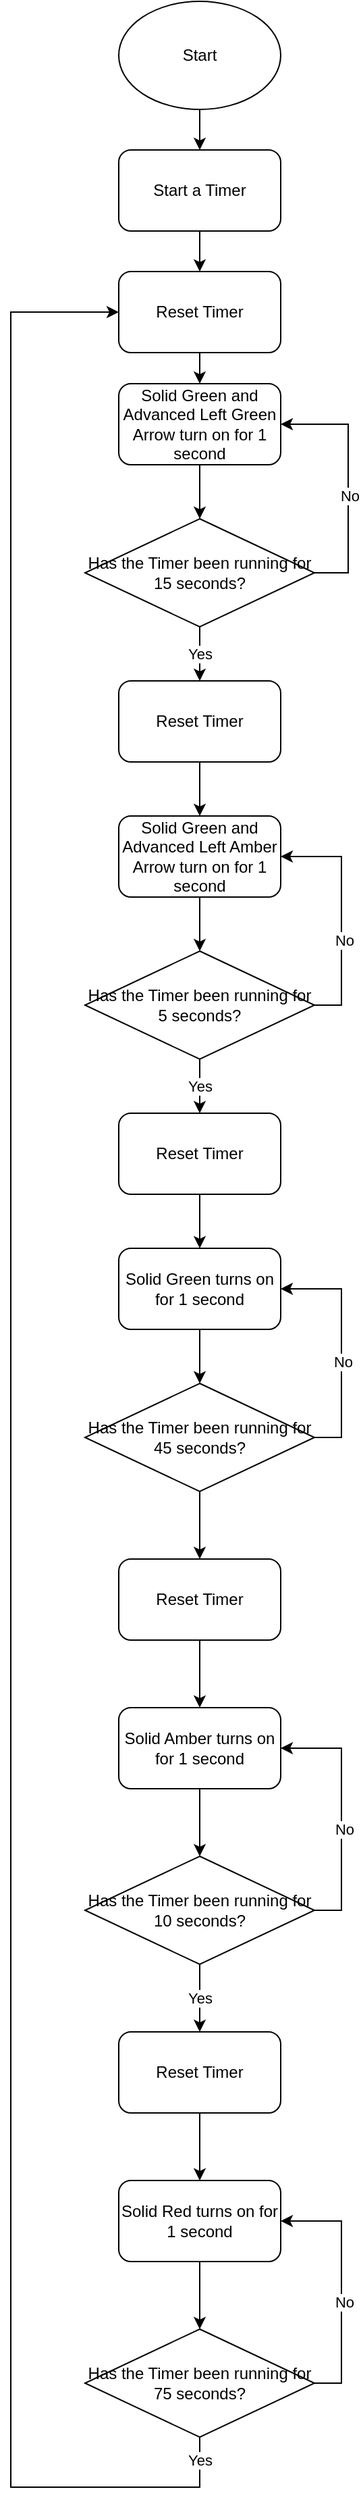 <mxfile version="21.3.4" type="device">
  <diagram id="C5RBs43oDa-KdzZeNtuy" name="Page-1">
    <mxGraphModel dx="445" dy="1005" grid="1" gridSize="10" guides="1" tooltips="1" connect="1" arrows="1" fold="1" page="1" pageScale="1" pageWidth="827" pageHeight="2000" math="0" shadow="0">
      <root>
        <mxCell id="WIyWlLk6GJQsqaUBKTNV-0" />
        <mxCell id="WIyWlLk6GJQsqaUBKTNV-1" parent="WIyWlLk6GJQsqaUBKTNV-0" />
        <mxCell id="bD6W7oSRf1samodwNwaf-6" style="edgeStyle=orthogonalEdgeStyle;rounded=0;orthogonalLoop=1;jettySize=auto;html=1;exitX=0.5;exitY=1;exitDx=0;exitDy=0;entryX=0.5;entryY=0;entryDx=0;entryDy=0;" edge="1" parent="WIyWlLk6GJQsqaUBKTNV-1" source="bD6W7oSRf1samodwNwaf-0" target="bD6W7oSRf1samodwNwaf-5">
          <mxGeometry relative="1" as="geometry" />
        </mxCell>
        <mxCell id="bD6W7oSRf1samodwNwaf-0" value="Start" style="ellipse;whiteSpace=wrap;html=1;" vertex="1" parent="WIyWlLk6GJQsqaUBKTNV-1">
          <mxGeometry x="220" width="120" height="80" as="geometry" />
        </mxCell>
        <mxCell id="bD6W7oSRf1samodwNwaf-9" style="edgeStyle=orthogonalEdgeStyle;rounded=0;orthogonalLoop=1;jettySize=auto;html=1;exitX=0.5;exitY=1;exitDx=0;exitDy=0;entryX=0.5;entryY=0;entryDx=0;entryDy=0;" edge="1" parent="WIyWlLk6GJQsqaUBKTNV-1" source="bD6W7oSRf1samodwNwaf-1" target="bD6W7oSRf1samodwNwaf-8">
          <mxGeometry relative="1" as="geometry" />
        </mxCell>
        <mxCell id="bD6W7oSRf1samodwNwaf-1" value="Solid Green and Advanced Left Green Arrow turn on for 1 second" style="rounded=1;whiteSpace=wrap;html=1;" vertex="1" parent="WIyWlLk6GJQsqaUBKTNV-1">
          <mxGeometry x="220" y="283" width="120" height="60" as="geometry" />
        </mxCell>
        <mxCell id="bD6W7oSRf1samodwNwaf-49" style="edgeStyle=orthogonalEdgeStyle;rounded=0;orthogonalLoop=1;jettySize=auto;html=1;exitX=0.5;exitY=1;exitDx=0;exitDy=0;entryX=0.5;entryY=0;entryDx=0;entryDy=0;" edge="1" parent="WIyWlLk6GJQsqaUBKTNV-1" source="bD6W7oSRf1samodwNwaf-5" target="bD6W7oSRf1samodwNwaf-48">
          <mxGeometry relative="1" as="geometry" />
        </mxCell>
        <mxCell id="bD6W7oSRf1samodwNwaf-5" value="Start a Timer" style="rounded=1;whiteSpace=wrap;html=1;" vertex="1" parent="WIyWlLk6GJQsqaUBKTNV-1">
          <mxGeometry x="220" y="110" width="120" height="60" as="geometry" />
        </mxCell>
        <mxCell id="bD6W7oSRf1samodwNwaf-10" style="edgeStyle=orthogonalEdgeStyle;rounded=0;orthogonalLoop=1;jettySize=auto;html=1;exitX=1;exitY=0.5;exitDx=0;exitDy=0;entryX=1;entryY=0.5;entryDx=0;entryDy=0;" edge="1" parent="WIyWlLk6GJQsqaUBKTNV-1" source="bD6W7oSRf1samodwNwaf-8" target="bD6W7oSRf1samodwNwaf-1">
          <mxGeometry relative="1" as="geometry">
            <Array as="points">
              <mxPoint x="390" y="423" />
              <mxPoint x="390" y="313" />
            </Array>
          </mxGeometry>
        </mxCell>
        <mxCell id="bD6W7oSRf1samodwNwaf-11" value="No" style="edgeLabel;html=1;align=center;verticalAlign=middle;resizable=0;points=[];" vertex="1" connectable="0" parent="bD6W7oSRf1samodwNwaf-10">
          <mxGeometry x="-0.114" y="-1" relative="1" as="geometry">
            <mxPoint as="offset" />
          </mxGeometry>
        </mxCell>
        <mxCell id="bD6W7oSRf1samodwNwaf-13" value="Yes" style="edgeStyle=orthogonalEdgeStyle;rounded=0;orthogonalLoop=1;jettySize=auto;html=1;exitX=0.5;exitY=1;exitDx=0;exitDy=0;entryX=0.5;entryY=0;entryDx=0;entryDy=0;" edge="1" parent="WIyWlLk6GJQsqaUBKTNV-1" source="bD6W7oSRf1samodwNwaf-8" target="bD6W7oSRf1samodwNwaf-12">
          <mxGeometry relative="1" as="geometry" />
        </mxCell>
        <mxCell id="bD6W7oSRf1samodwNwaf-8" value="Has the Timer been running for 15 seconds?" style="rhombus;whiteSpace=wrap;html=1;" vertex="1" parent="WIyWlLk6GJQsqaUBKTNV-1">
          <mxGeometry x="195" y="383" width="170" height="80" as="geometry" />
        </mxCell>
        <mxCell id="bD6W7oSRf1samodwNwaf-15" style="edgeStyle=orthogonalEdgeStyle;rounded=0;orthogonalLoop=1;jettySize=auto;html=1;exitX=0.5;exitY=1;exitDx=0;exitDy=0;entryX=0.5;entryY=0;entryDx=0;entryDy=0;" edge="1" parent="WIyWlLk6GJQsqaUBKTNV-1" source="bD6W7oSRf1samodwNwaf-12" target="bD6W7oSRf1samodwNwaf-14">
          <mxGeometry relative="1" as="geometry" />
        </mxCell>
        <mxCell id="bD6W7oSRf1samodwNwaf-12" value="Reset Timer" style="rounded=1;whiteSpace=wrap;html=1;" vertex="1" parent="WIyWlLk6GJQsqaUBKTNV-1">
          <mxGeometry x="220" y="503" width="120" height="60" as="geometry" />
        </mxCell>
        <mxCell id="bD6W7oSRf1samodwNwaf-19" style="edgeStyle=orthogonalEdgeStyle;rounded=0;orthogonalLoop=1;jettySize=auto;html=1;exitX=0.5;exitY=1;exitDx=0;exitDy=0;entryX=0.5;entryY=0;entryDx=0;entryDy=0;" edge="1" parent="WIyWlLk6GJQsqaUBKTNV-1" source="bD6W7oSRf1samodwNwaf-14" target="bD6W7oSRf1samodwNwaf-16">
          <mxGeometry relative="1" as="geometry" />
        </mxCell>
        <mxCell id="bD6W7oSRf1samodwNwaf-14" value="Solid Green and Advanced Left Amber Arrow turn on for 1 second" style="rounded=1;whiteSpace=wrap;html=1;" vertex="1" parent="WIyWlLk6GJQsqaUBKTNV-1">
          <mxGeometry x="220" y="603" width="120" height="60" as="geometry" />
        </mxCell>
        <mxCell id="bD6W7oSRf1samodwNwaf-17" style="edgeStyle=orthogonalEdgeStyle;rounded=0;orthogonalLoop=1;jettySize=auto;html=1;exitX=1;exitY=0.5;exitDx=0;exitDy=0;entryX=1;entryY=0.5;entryDx=0;entryDy=0;" edge="1" parent="WIyWlLk6GJQsqaUBKTNV-1" source="bD6W7oSRf1samodwNwaf-16" target="bD6W7oSRf1samodwNwaf-14">
          <mxGeometry relative="1" as="geometry" />
        </mxCell>
        <mxCell id="bD6W7oSRf1samodwNwaf-18" value="No" style="edgeLabel;html=1;align=center;verticalAlign=middle;resizable=0;points=[];" vertex="1" connectable="0" parent="bD6W7oSRf1samodwNwaf-17">
          <mxGeometry x="-0.223" y="-2" relative="1" as="geometry">
            <mxPoint as="offset" />
          </mxGeometry>
        </mxCell>
        <mxCell id="bD6W7oSRf1samodwNwaf-21" value="Yes" style="edgeStyle=orthogonalEdgeStyle;rounded=0;orthogonalLoop=1;jettySize=auto;html=1;exitX=0.5;exitY=1;exitDx=0;exitDy=0;entryX=0.5;entryY=0;entryDx=0;entryDy=0;" edge="1" parent="WIyWlLk6GJQsqaUBKTNV-1" source="bD6W7oSRf1samodwNwaf-16" target="bD6W7oSRf1samodwNwaf-22">
          <mxGeometry relative="1" as="geometry">
            <mxPoint x="280" y="823" as="targetPoint" />
          </mxGeometry>
        </mxCell>
        <mxCell id="bD6W7oSRf1samodwNwaf-16" value="Has the Timer been running for 5 seconds?" style="rhombus;whiteSpace=wrap;html=1;" vertex="1" parent="WIyWlLk6GJQsqaUBKTNV-1">
          <mxGeometry x="195" y="703" width="170" height="80" as="geometry" />
        </mxCell>
        <mxCell id="bD6W7oSRf1samodwNwaf-24" style="edgeStyle=orthogonalEdgeStyle;rounded=0;orthogonalLoop=1;jettySize=auto;html=1;exitX=0.5;exitY=1;exitDx=0;exitDy=0;entryX=0.5;entryY=0;entryDx=0;entryDy=0;" edge="1" parent="WIyWlLk6GJQsqaUBKTNV-1" source="bD6W7oSRf1samodwNwaf-22" target="bD6W7oSRf1samodwNwaf-23">
          <mxGeometry relative="1" as="geometry" />
        </mxCell>
        <mxCell id="bD6W7oSRf1samodwNwaf-22" value="Reset Timer" style="rounded=1;whiteSpace=wrap;html=1;" vertex="1" parent="WIyWlLk6GJQsqaUBKTNV-1">
          <mxGeometry x="220" y="823" width="120" height="60" as="geometry" />
        </mxCell>
        <mxCell id="bD6W7oSRf1samodwNwaf-26" style="edgeStyle=orthogonalEdgeStyle;rounded=0;orthogonalLoop=1;jettySize=auto;html=1;exitX=0.5;exitY=1;exitDx=0;exitDy=0;entryX=0.5;entryY=0;entryDx=0;entryDy=0;" edge="1" parent="WIyWlLk6GJQsqaUBKTNV-1" source="bD6W7oSRf1samodwNwaf-23" target="bD6W7oSRf1samodwNwaf-25">
          <mxGeometry relative="1" as="geometry" />
        </mxCell>
        <mxCell id="bD6W7oSRf1samodwNwaf-23" value="Solid Green turns on for 1 second" style="rounded=1;whiteSpace=wrap;html=1;" vertex="1" parent="WIyWlLk6GJQsqaUBKTNV-1">
          <mxGeometry x="220" y="923" width="120" height="60" as="geometry" />
        </mxCell>
        <mxCell id="bD6W7oSRf1samodwNwaf-27" style="edgeStyle=orthogonalEdgeStyle;rounded=0;orthogonalLoop=1;jettySize=auto;html=1;exitX=1;exitY=0.5;exitDx=0;exitDy=0;entryX=1;entryY=0.5;entryDx=0;entryDy=0;" edge="1" parent="WIyWlLk6GJQsqaUBKTNV-1" source="bD6W7oSRf1samodwNwaf-25" target="bD6W7oSRf1samodwNwaf-23">
          <mxGeometry relative="1" as="geometry" />
        </mxCell>
        <mxCell id="bD6W7oSRf1samodwNwaf-28" value="No" style="edgeLabel;html=1;align=center;verticalAlign=middle;resizable=0;points=[];" vertex="1" connectable="0" parent="bD6W7oSRf1samodwNwaf-27">
          <mxGeometry x="-0.131" y="-1" relative="1" as="geometry">
            <mxPoint as="offset" />
          </mxGeometry>
        </mxCell>
        <mxCell id="bD6W7oSRf1samodwNwaf-31" style="edgeStyle=orthogonalEdgeStyle;rounded=0;orthogonalLoop=1;jettySize=auto;html=1;exitX=0.5;exitY=1;exitDx=0;exitDy=0;entryX=0.5;entryY=0;entryDx=0;entryDy=0;" edge="1" parent="WIyWlLk6GJQsqaUBKTNV-1" source="bD6W7oSRf1samodwNwaf-25" target="bD6W7oSRf1samodwNwaf-30">
          <mxGeometry relative="1" as="geometry" />
        </mxCell>
        <mxCell id="bD6W7oSRf1samodwNwaf-25" value="Has the Timer been running for 45 seconds?" style="rhombus;whiteSpace=wrap;html=1;" vertex="1" parent="WIyWlLk6GJQsqaUBKTNV-1">
          <mxGeometry x="195" y="1023" width="170" height="80" as="geometry" />
        </mxCell>
        <mxCell id="bD6W7oSRf1samodwNwaf-35" style="edgeStyle=orthogonalEdgeStyle;rounded=0;orthogonalLoop=1;jettySize=auto;html=1;exitX=0.5;exitY=1;exitDx=0;exitDy=0;entryX=0.5;entryY=0;entryDx=0;entryDy=0;" edge="1" parent="WIyWlLk6GJQsqaUBKTNV-1" source="bD6W7oSRf1samodwNwaf-29" target="bD6W7oSRf1samodwNwaf-33">
          <mxGeometry relative="1" as="geometry" />
        </mxCell>
        <mxCell id="bD6W7oSRf1samodwNwaf-29" value="Solid Amber turns on for 1 second" style="rounded=1;whiteSpace=wrap;html=1;" vertex="1" parent="WIyWlLk6GJQsqaUBKTNV-1">
          <mxGeometry x="220" y="1263" width="120" height="60" as="geometry" />
        </mxCell>
        <mxCell id="bD6W7oSRf1samodwNwaf-32" style="edgeStyle=orthogonalEdgeStyle;rounded=0;orthogonalLoop=1;jettySize=auto;html=1;exitX=0.5;exitY=1;exitDx=0;exitDy=0;entryX=0.5;entryY=0;entryDx=0;entryDy=0;" edge="1" parent="WIyWlLk6GJQsqaUBKTNV-1" source="bD6W7oSRf1samodwNwaf-30" target="bD6W7oSRf1samodwNwaf-29">
          <mxGeometry relative="1" as="geometry" />
        </mxCell>
        <mxCell id="bD6W7oSRf1samodwNwaf-30" value="Reset Timer" style="rounded=1;whiteSpace=wrap;html=1;" vertex="1" parent="WIyWlLk6GJQsqaUBKTNV-1">
          <mxGeometry x="220" y="1153" width="120" height="60" as="geometry" />
        </mxCell>
        <mxCell id="bD6W7oSRf1samodwNwaf-34" style="edgeStyle=orthogonalEdgeStyle;rounded=0;orthogonalLoop=1;jettySize=auto;html=1;exitX=1;exitY=0.5;exitDx=0;exitDy=0;entryX=1;entryY=0.5;entryDx=0;entryDy=0;" edge="1" parent="WIyWlLk6GJQsqaUBKTNV-1" source="bD6W7oSRf1samodwNwaf-33" target="bD6W7oSRf1samodwNwaf-29">
          <mxGeometry relative="1" as="geometry" />
        </mxCell>
        <mxCell id="bD6W7oSRf1samodwNwaf-36" value="No" style="edgeLabel;html=1;align=center;verticalAlign=middle;resizable=0;points=[];" vertex="1" connectable="0" parent="bD6W7oSRf1samodwNwaf-34">
          <mxGeometry x="-0.131" y="-2" relative="1" as="geometry">
            <mxPoint as="offset" />
          </mxGeometry>
        </mxCell>
        <mxCell id="bD6W7oSRf1samodwNwaf-44" value="Yes" style="edgeStyle=orthogonalEdgeStyle;rounded=0;orthogonalLoop=1;jettySize=auto;html=1;exitX=0.5;exitY=1;exitDx=0;exitDy=0;entryX=0.5;entryY=0;entryDx=0;entryDy=0;" edge="1" parent="WIyWlLk6GJQsqaUBKTNV-1" source="bD6W7oSRf1samodwNwaf-33" target="bD6W7oSRf1samodwNwaf-40">
          <mxGeometry relative="1" as="geometry" />
        </mxCell>
        <mxCell id="bD6W7oSRf1samodwNwaf-33" value="Has the Timer been running for 10 seconds?" style="rhombus;whiteSpace=wrap;html=1;" vertex="1" parent="WIyWlLk6GJQsqaUBKTNV-1">
          <mxGeometry x="195" y="1373" width="170" height="80" as="geometry" />
        </mxCell>
        <mxCell id="bD6W7oSRf1samodwNwaf-37" style="edgeStyle=orthogonalEdgeStyle;rounded=0;orthogonalLoop=1;jettySize=auto;html=1;exitX=0.5;exitY=1;exitDx=0;exitDy=0;entryX=0.5;entryY=0;entryDx=0;entryDy=0;" edge="1" parent="WIyWlLk6GJQsqaUBKTNV-1" source="bD6W7oSRf1samodwNwaf-38" target="bD6W7oSRf1samodwNwaf-43">
          <mxGeometry relative="1" as="geometry" />
        </mxCell>
        <mxCell id="bD6W7oSRf1samodwNwaf-38" value="Solid Red turns on for 1 second" style="rounded=1;whiteSpace=wrap;html=1;" vertex="1" parent="WIyWlLk6GJQsqaUBKTNV-1">
          <mxGeometry x="220" y="1613" width="120" height="60" as="geometry" />
        </mxCell>
        <mxCell id="bD6W7oSRf1samodwNwaf-39" style="edgeStyle=orthogonalEdgeStyle;rounded=0;orthogonalLoop=1;jettySize=auto;html=1;exitX=0.5;exitY=1;exitDx=0;exitDy=0;entryX=0.5;entryY=0;entryDx=0;entryDy=0;" edge="1" parent="WIyWlLk6GJQsqaUBKTNV-1" source="bD6W7oSRf1samodwNwaf-40" target="bD6W7oSRf1samodwNwaf-38">
          <mxGeometry relative="1" as="geometry" />
        </mxCell>
        <mxCell id="bD6W7oSRf1samodwNwaf-40" value="Reset Timer" style="rounded=1;whiteSpace=wrap;html=1;" vertex="1" parent="WIyWlLk6GJQsqaUBKTNV-1">
          <mxGeometry x="220" y="1503" width="120" height="60" as="geometry" />
        </mxCell>
        <mxCell id="bD6W7oSRf1samodwNwaf-41" style="edgeStyle=orthogonalEdgeStyle;rounded=0;orthogonalLoop=1;jettySize=auto;html=1;exitX=1;exitY=0.5;exitDx=0;exitDy=0;entryX=1;entryY=0.5;entryDx=0;entryDy=0;" edge="1" parent="WIyWlLk6GJQsqaUBKTNV-1" source="bD6W7oSRf1samodwNwaf-43" target="bD6W7oSRf1samodwNwaf-38">
          <mxGeometry relative="1" as="geometry" />
        </mxCell>
        <mxCell id="bD6W7oSRf1samodwNwaf-42" value="No" style="edgeLabel;html=1;align=center;verticalAlign=middle;resizable=0;points=[];" vertex="1" connectable="0" parent="bD6W7oSRf1samodwNwaf-41">
          <mxGeometry x="-0.131" y="-2" relative="1" as="geometry">
            <mxPoint as="offset" />
          </mxGeometry>
        </mxCell>
        <mxCell id="bD6W7oSRf1samodwNwaf-45" style="edgeStyle=orthogonalEdgeStyle;rounded=0;orthogonalLoop=1;jettySize=auto;html=1;exitX=0.5;exitY=1;exitDx=0;exitDy=0;entryX=0;entryY=0.5;entryDx=0;entryDy=0;" edge="1" parent="WIyWlLk6GJQsqaUBKTNV-1" source="bD6W7oSRf1samodwNwaf-43" target="bD6W7oSRf1samodwNwaf-48">
          <mxGeometry relative="1" as="geometry">
            <mxPoint x="160" y="180" as="targetPoint" />
            <Array as="points">
              <mxPoint x="280" y="1840" />
              <mxPoint x="140" y="1840" />
              <mxPoint x="140" y="230" />
            </Array>
          </mxGeometry>
        </mxCell>
        <mxCell id="bD6W7oSRf1samodwNwaf-47" value="Yes" style="edgeLabel;html=1;align=center;verticalAlign=middle;resizable=0;points=[];" vertex="1" connectable="0" parent="bD6W7oSRf1samodwNwaf-45">
          <mxGeometry x="-0.955" y="3" relative="1" as="geometry">
            <mxPoint x="5" y="-23" as="offset" />
          </mxGeometry>
        </mxCell>
        <mxCell id="bD6W7oSRf1samodwNwaf-43" value="Has the Timer been running for 75 seconds?" style="rhombus;whiteSpace=wrap;html=1;" vertex="1" parent="WIyWlLk6GJQsqaUBKTNV-1">
          <mxGeometry x="195" y="1723" width="170" height="80" as="geometry" />
        </mxCell>
        <mxCell id="bD6W7oSRf1samodwNwaf-50" style="edgeStyle=orthogonalEdgeStyle;rounded=0;orthogonalLoop=1;jettySize=auto;html=1;exitX=0.5;exitY=1;exitDx=0;exitDy=0;entryX=0.5;entryY=0;entryDx=0;entryDy=0;" edge="1" parent="WIyWlLk6GJQsqaUBKTNV-1" source="bD6W7oSRf1samodwNwaf-48" target="bD6W7oSRf1samodwNwaf-1">
          <mxGeometry relative="1" as="geometry" />
        </mxCell>
        <mxCell id="bD6W7oSRf1samodwNwaf-48" value="Reset Timer" style="rounded=1;whiteSpace=wrap;html=1;" vertex="1" parent="WIyWlLk6GJQsqaUBKTNV-1">
          <mxGeometry x="220" y="200" width="120" height="60" as="geometry" />
        </mxCell>
      </root>
    </mxGraphModel>
  </diagram>
</mxfile>
